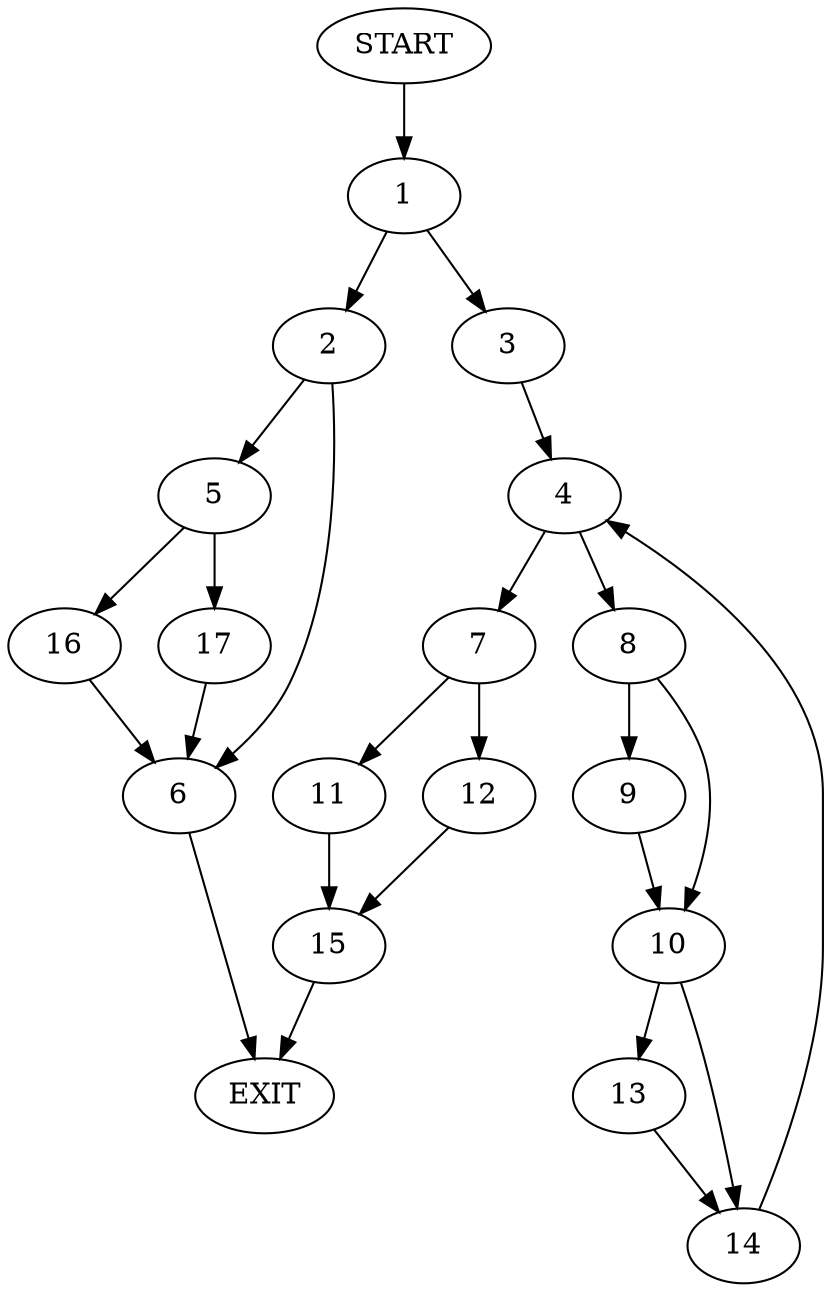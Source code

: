 digraph {
0 [label="START"]
18 [label="EXIT"]
0 -> 1
1 -> 2
1 -> 3
3 -> 4
2 -> 5
2 -> 6
4 -> 7
4 -> 8
8 -> 9
8 -> 10
7 -> 11
7 -> 12
9 -> 10
10 -> 13
10 -> 14
13 -> 14
14 -> 4
12 -> 15
11 -> 15
15 -> 18
6 -> 18
5 -> 16
5 -> 17
16 -> 6
17 -> 6
}
